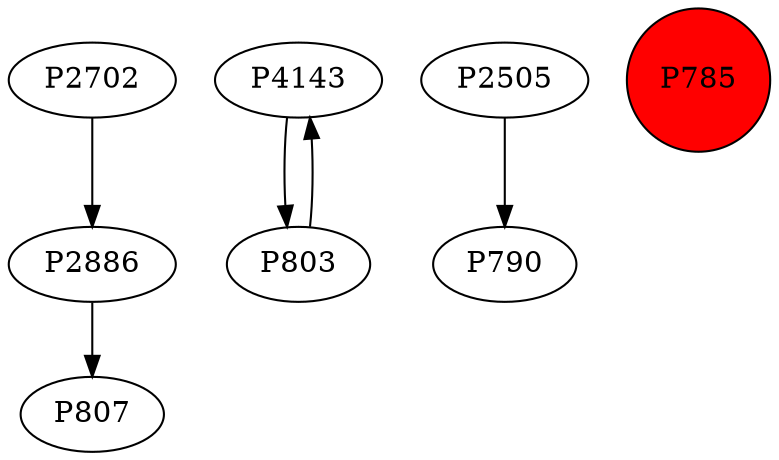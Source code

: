 digraph {
	P2702 -> P2886
	P4143 -> P803
	P2505 -> P790
	P2886 -> P807
	P803 -> P4143
	P785 [shape=circle]
	P785 [style=filled]
	P785 [fillcolor=red]
}